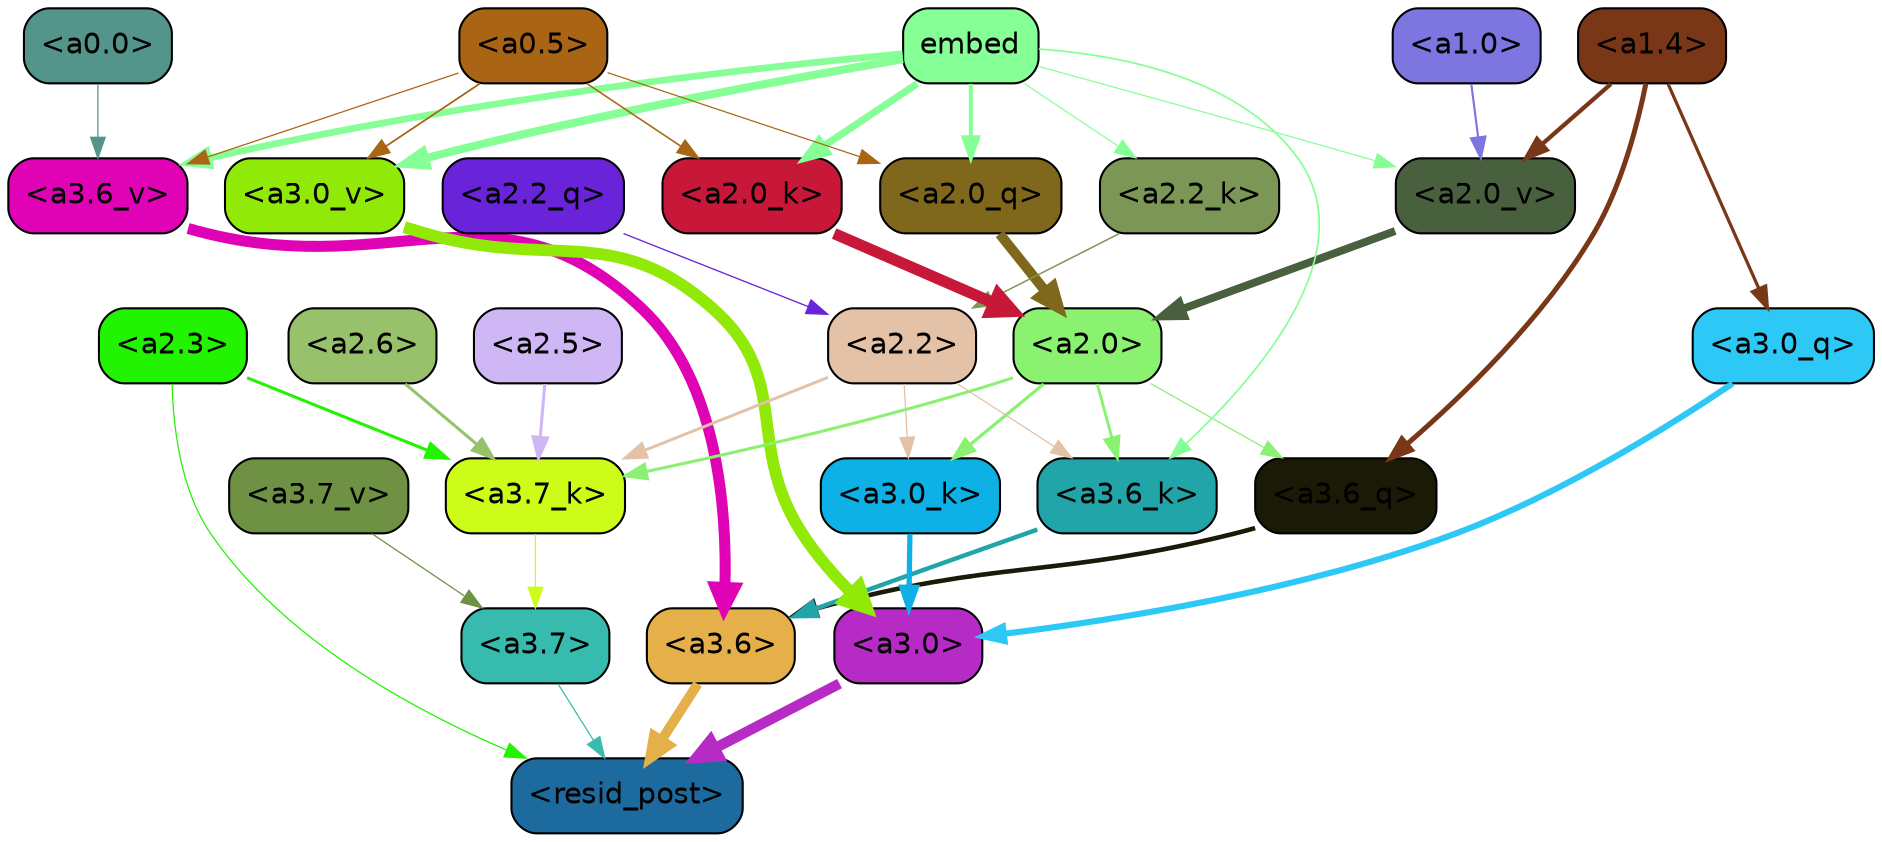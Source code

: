 strict digraph "" {
	graph [bgcolor=transparent,
		layout=dot,
		overlap=false,
		splines=true
	];
	"<a3.7>"	[color=black,
		fillcolor="#38bbaf",
		fontname=Helvetica,
		shape=box,
		style="filled, rounded"];
	"<resid_post>"	[color=black,
		fillcolor="#1d6b9e",
		fontname=Helvetica,
		shape=box,
		style="filled, rounded"];
	"<a3.7>" -> "<resid_post>"	[color="#38bbaf",
		penwidth=0.6];
	"<a3.6>"	[color=black,
		fillcolor="#e5b04a",
		fontname=Helvetica,
		shape=box,
		style="filled, rounded"];
	"<a3.6>" -> "<resid_post>"	[color="#e5b04a",
		penwidth=4.749041676521301];
	"<a3.0>"	[color=black,
		fillcolor="#b62ac6",
		fontname=Helvetica,
		shape=box,
		style="filled, rounded"];
	"<a3.0>" -> "<resid_post>"	[color="#b62ac6",
		penwidth=5.004215121269226];
	"<a2.3>"	[color=black,
		fillcolor="#21f301",
		fontname=Helvetica,
		shape=box,
		style="filled, rounded"];
	"<a2.3>" -> "<resid_post>"	[color="#21f301",
		penwidth=0.6];
	"<a3.7_k>"	[color=black,
		fillcolor="#ccfc18",
		fontname=Helvetica,
		shape=box,
		style="filled, rounded"];
	"<a2.3>" -> "<a3.7_k>"	[color="#21f301",
		penwidth=1.4559586644172668];
	"<a3.6_q>"	[color=black,
		fillcolor="#1a1a06",
		fontname=Helvetica,
		shape=box,
		style="filled, rounded"];
	"<a3.6_q>" -> "<a3.6>"	[color="#1a1a06",
		penwidth=2.199681341648102];
	"<a3.0_q>"	[color=black,
		fillcolor="#2ec8f6",
		fontname=Helvetica,
		shape=box,
		style="filled, rounded"];
	"<a3.0_q>" -> "<a3.0>"	[color="#2ec8f6",
		penwidth=2.9459195733070374];
	"<a3.7_k>" -> "<a3.7>"	[color="#ccfc18",
		penwidth=0.6];
	"<a3.6_k>"	[color=black,
		fillcolor="#21a5a8",
		fontname=Helvetica,
		shape=box,
		style="filled, rounded"];
	"<a3.6_k>" -> "<a3.6>"	[color="#21a5a8",
		penwidth=2.13908451795578];
	"<a3.0_k>"	[color=black,
		fillcolor="#0db1e5",
		fontname=Helvetica,
		shape=box,
		style="filled, rounded"];
	"<a3.0_k>" -> "<a3.0>"	[color="#0db1e5",
		penwidth=2.520303964614868];
	"<a3.7_v>"	[color=black,
		fillcolor="#6e9143",
		fontname=Helvetica,
		shape=box,
		style="filled, rounded"];
	"<a3.7_v>" -> "<a3.7>"	[color="#6e9143",
		penwidth=0.6];
	"<a3.6_v>"	[color=black,
		fillcolor="#e003b6",
		fontname=Helvetica,
		shape=box,
		style="filled, rounded"];
	"<a3.6_v>" -> "<a3.6>"	[color="#e003b6",
		penwidth=5.297133803367615];
	"<a3.0_v>"	[color=black,
		fillcolor="#91e907",
		fontname=Helvetica,
		shape=box,
		style="filled, rounded"];
	"<a3.0_v>" -> "<a3.0>"	[color="#91e907",
		penwidth=5.680712580680847];
	"<a2.0>"	[color=black,
		fillcolor="#8af171",
		fontname=Helvetica,
		shape=box,
		style="filled, rounded"];
	"<a2.0>" -> "<a3.6_q>"	[color="#8af171",
		penwidth=0.6];
	"<a2.0>" -> "<a3.7_k>"	[color="#8af171",
		penwidth=1.4582423567771912];
	"<a2.0>" -> "<a3.6_k>"	[color="#8af171",
		penwidth=1.3792681694030762];
	"<a2.0>" -> "<a3.0_k>"	[color="#8af171",
		penwidth=1.5433646440505981];
	"<a1.4>"	[color=black,
		fillcolor="#7a3717",
		fontname=Helvetica,
		shape=box,
		style="filled, rounded"];
	"<a1.4>" -> "<a3.6_q>"	[color="#7a3717",
		penwidth=2.407962203025818];
	"<a1.4>" -> "<a3.0_q>"	[color="#7a3717",
		penwidth=1.5490156412124634];
	"<a2.0_v>"	[color=black,
		fillcolor="#48603e",
		fontname=Helvetica,
		shape=box,
		style="filled, rounded"];
	"<a1.4>" -> "<a2.0_v>"	[color="#7a3717",
		penwidth=2.058677911758423];
	"<a2.6>"	[color=black,
		fillcolor="#98c16c",
		fontname=Helvetica,
		shape=box,
		style="filled, rounded"];
	"<a2.6>" -> "<a3.7_k>"	[color="#98c16c",
		penwidth=1.468173325061798];
	"<a2.5>"	[color=black,
		fillcolor="#cfb6f5",
		fontname=Helvetica,
		shape=box,
		style="filled, rounded"];
	"<a2.5>" -> "<a3.7_k>"	[color="#cfb6f5",
		penwidth=1.457568109035492];
	"<a2.2>"	[color=black,
		fillcolor="#e3c2a7",
		fontname=Helvetica,
		shape=box,
		style="filled, rounded"];
	"<a2.2>" -> "<a3.7_k>"	[color="#e3c2a7",
		penwidth=1.4199435114860535];
	"<a2.2>" -> "<a3.6_k>"	[color="#e3c2a7",
		penwidth=0.6];
	"<a2.2>" -> "<a3.0_k>"	[color="#e3c2a7",
		penwidth=0.6];
	embed	[color=black,
		fillcolor="#86ff96",
		fontname=Helvetica,
		shape=box,
		style="filled, rounded"];
	embed -> "<a3.6_k>"	[color="#86ff96",
		penwidth=0.8273519277572632];
	embed -> "<a3.6_v>"	[color="#86ff96",
		penwidth=3.2414157912135124];
	embed -> "<a3.0_v>"	[color="#86ff96",
		penwidth=3.929257571697235];
	"<a2.0_q>"	[color=black,
		fillcolor="#7f681b",
		fontname=Helvetica,
		shape=box,
		style="filled, rounded"];
	embed -> "<a2.0_q>"	[color="#86ff96",
		penwidth=1.9435837268829346];
	"<a2.2_k>"	[color=black,
		fillcolor="#7b9655",
		fontname=Helvetica,
		shape=box,
		style="filled, rounded"];
	embed -> "<a2.2_k>"	[color="#86ff96",
		penwidth=0.6];
	"<a2.0_k>"	[color=black,
		fillcolor="#c71839",
		fontname=Helvetica,
		shape=box,
		style="filled, rounded"];
	embed -> "<a2.0_k>"	[color="#86ff96",
		penwidth=3.4579111337661743];
	embed -> "<a2.0_v>"	[color="#86ff96",
		penwidth=0.6];
	"<a0.5>"	[color=black,
		fillcolor="#a96513",
		fontname=Helvetica,
		shape=box,
		style="filled, rounded"];
	"<a0.5>" -> "<a3.6_v>"	[color="#a96513",
		penwidth=0.6];
	"<a0.5>" -> "<a3.0_v>"	[color="#a96513",
		penwidth=0.8535017371177673];
	"<a0.5>" -> "<a2.0_q>"	[color="#a96513",
		penwidth=0.6];
	"<a0.5>" -> "<a2.0_k>"	[color="#a96513",
		penwidth=0.7646331787109375];
	"<a0.0>"	[color=black,
		fillcolor="#53958b",
		fontname=Helvetica,
		shape=box,
		style="filled, rounded"];
	"<a0.0>" -> "<a3.6_v>"	[color="#53958b",
		penwidth=0.6];
	"<a2.2_q>"	[color=black,
		fillcolor="#6923d9",
		fontname=Helvetica,
		shape=box,
		style="filled, rounded"];
	"<a2.2_q>" -> "<a2.2>"	[color="#6923d9",
		penwidth=0.6301735639572144];
	"<a2.0_q>" -> "<a2.0>"	[color="#7f681b",
		penwidth=4.832814455032349];
	"<a2.2_k>" -> "<a2.2>"	[color="#7b9655",
		penwidth=0.7200896441936493];
	"<a2.0_k>" -> "<a2.0>"	[color="#c71839",
		penwidth=5.423068851232529];
	"<a2.0_v>" -> "<a2.0>"	[color="#48603e",
		penwidth=3.7890332341194153];
	"<a1.0>"	[color=black,
		fillcolor="#7d75e0",
		fontname=Helvetica,
		shape=box,
		style="filled, rounded"];
	"<a1.0>" -> "<a2.0_v>"	[color="#7d75e0",
		penwidth=1.041085124015808];
}
